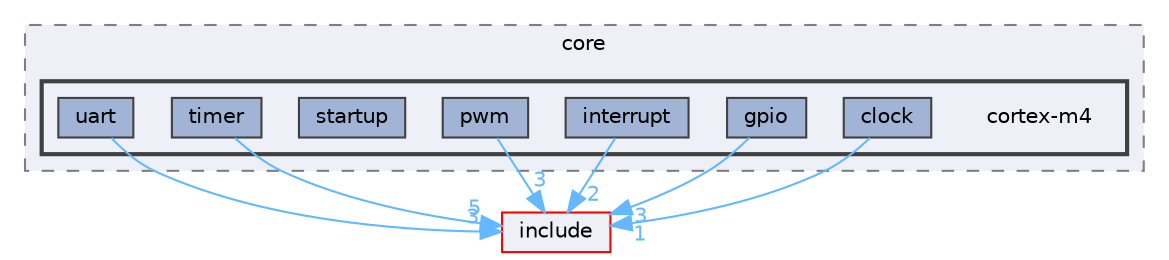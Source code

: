 digraph "src/core/cortex-m4"
{
 // LATEX_PDF_SIZE
  bgcolor="transparent";
  edge [fontname=Helvetica,fontsize=10,labelfontname=Helvetica,labelfontsize=10];
  node [fontname=Helvetica,fontsize=10,shape=box,height=0.2,width=0.4];
  compound=true
  subgraph clusterdir_aebb8dcc11953d78e620bbef0b9e2183 {
    graph [ bgcolor="#edf0f7", pencolor="grey50", label="core", fontname=Helvetica,fontsize=10 style="filled,dashed", URL="dir_aebb8dcc11953d78e620bbef0b9e2183.html",tooltip=""]
  subgraph clusterdir_6e0b798f34a9a9150d221adf4a9fea13 {
    graph [ bgcolor="#edf0f7", pencolor="grey25", label="", fontname=Helvetica,fontsize=10 style="filled,bold", URL="dir_6e0b798f34a9a9150d221adf4a9fea13.html",tooltip=""]
    dir_6e0b798f34a9a9150d221adf4a9fea13 [shape=plaintext, label="cortex-m4"];
  dir_2888edc85a91042fdb9f5b5d81b5b135 [label="clock", fillcolor="#a2b4d6", color="grey25", style="filled", URL="dir_2888edc85a91042fdb9f5b5d81b5b135.html",tooltip=""];
  dir_0594592f2a5a27aba932b8230bd80cd6 [label="gpio", fillcolor="#a2b4d6", color="grey25", style="filled", URL="dir_0594592f2a5a27aba932b8230bd80cd6.html",tooltip=""];
  dir_069204f74dc612ff392a9ab0dd275c2a [label="interrupt", fillcolor="#a2b4d6", color="grey25", style="filled", URL="dir_069204f74dc612ff392a9ab0dd275c2a.html",tooltip=""];
  dir_d42cc3c75c4fa7987640827d7304972f [label="pwm", fillcolor="#a2b4d6", color="grey25", style="filled", URL="dir_d42cc3c75c4fa7987640827d7304972f.html",tooltip=""];
  dir_f9e9f5519e9307c251229a35ddaee7cb [label="startup", fillcolor="#a2b4d6", color="grey25", style="filled", URL="dir_f9e9f5519e9307c251229a35ddaee7cb.html",tooltip=""];
  dir_a2bd44d1140e2bb37c4b3aa5437f9ba1 [label="timer", fillcolor="#a2b4d6", color="grey25", style="filled", URL="dir_a2bd44d1140e2bb37c4b3aa5437f9ba1.html",tooltip=""];
  dir_65a3b80e7a3bc63bd17db8453dba9557 [label="uart", fillcolor="#a2b4d6", color="grey25", style="filled", URL="dir_65a3b80e7a3bc63bd17db8453dba9557.html",tooltip=""];
  }
  }
  dir_d44c64559bbebec7f509842c48db8b23 [label="include", fillcolor="#edf0f7", color="red", style="filled", URL="dir_d44c64559bbebec7f509842c48db8b23.html",tooltip=""];
  dir_2888edc85a91042fdb9f5b5d81b5b135->dir_d44c64559bbebec7f509842c48db8b23 [headlabel="1", labeldistance=1.5 headhref="dir_000010_000017.html" href="dir_000010_000017.html" color="steelblue1" fontcolor="steelblue1"];
  dir_0594592f2a5a27aba932b8230bd80cd6->dir_d44c64559bbebec7f509842c48db8b23 [headlabel="3", labeldistance=1.5 headhref="dir_000016_000017.html" href="dir_000016_000017.html" color="steelblue1" fontcolor="steelblue1"];
  dir_069204f74dc612ff392a9ab0dd275c2a->dir_d44c64559bbebec7f509842c48db8b23 [headlabel="2", labeldistance=1.5 headhref="dir_000018_000017.html" href="dir_000018_000017.html" color="steelblue1" fontcolor="steelblue1"];
  dir_d42cc3c75c4fa7987640827d7304972f->dir_d44c64559bbebec7f509842c48db8b23 [headlabel="3", labeldistance=1.5 headhref="dir_000019_000017.html" href="dir_000019_000017.html" color="steelblue1" fontcolor="steelblue1"];
  dir_a2bd44d1140e2bb37c4b3aa5437f9ba1->dir_d44c64559bbebec7f509842c48db8b23 [headlabel="5", labeldistance=1.5 headhref="dir_000024_000017.html" href="dir_000024_000017.html" color="steelblue1" fontcolor="steelblue1"];
  dir_65a3b80e7a3bc63bd17db8453dba9557->dir_d44c64559bbebec7f509842c48db8b23 [headlabel="3", labeldistance=1.5 headhref="dir_000025_000017.html" href="dir_000025_000017.html" color="steelblue1" fontcolor="steelblue1"];
}
